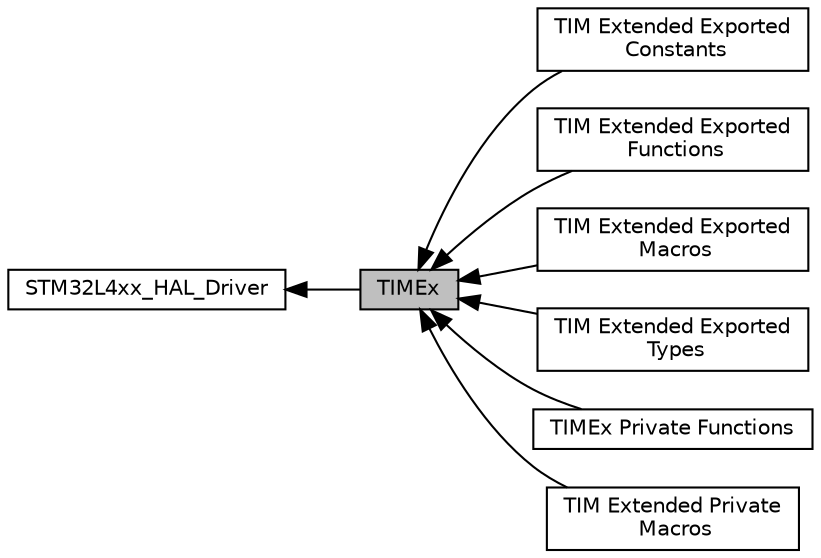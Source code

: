 digraph "TIMEx"
{
  edge [fontname="Helvetica",fontsize="10",labelfontname="Helvetica",labelfontsize="10"];
  node [fontname="Helvetica",fontsize="10",shape=box];
  rankdir=LR;
  Node2 [label="STM32L4xx_HAL_Driver",height=0.2,width=0.4,color="black", fillcolor="white", style="filled",URL="$group___s_t_m32_l4xx___h_a_l___driver.html",tooltip=" "];
  Node1 [label="TIMEx",height=0.2,width=0.4,color="black", fillcolor="grey75", style="filled", fontcolor="black",tooltip="TIM Extended HAL module driver."];
  Node4 [label="TIM Extended Exported\l Constants",height=0.2,width=0.4,color="black", fillcolor="white", style="filled",URL="$group___t_i_m_ex___exported___constants.html",tooltip=" "];
  Node7 [label="TIM Extended Exported\l Functions",height=0.2,width=0.4,color="black", fillcolor="white", style="filled",URL="$group___t_i_m_ex___exported___functions.html",tooltip=" "];
  Node5 [label="TIM Extended Exported\l Macros",height=0.2,width=0.4,color="black", fillcolor="white", style="filled",URL="$group___t_i_m_ex___exported___macros.html",tooltip=" "];
  Node3 [label="TIM Extended Exported\l Types",height=0.2,width=0.4,color="black", fillcolor="white", style="filled",URL="$group___t_i_m_ex___exported___types.html",tooltip=" "];
  Node8 [label="TIMEx Private Functions",height=0.2,width=0.4,color="black", fillcolor="white", style="filled",URL="$group___t_i_m_ex___private___functions.html",tooltip=" "];
  Node6 [label="TIM Extended Private\l Macros",height=0.2,width=0.4,color="black", fillcolor="white", style="filled",URL="$group___t_i_m_ex___private___macros.html",tooltip=" "];
  Node2->Node1 [shape=plaintext, dir="back", style="solid"];
  Node1->Node3 [shape=plaintext, dir="back", style="solid"];
  Node1->Node4 [shape=plaintext, dir="back", style="solid"];
  Node1->Node5 [shape=plaintext, dir="back", style="solid"];
  Node1->Node6 [shape=plaintext, dir="back", style="solid"];
  Node1->Node7 [shape=plaintext, dir="back", style="solid"];
  Node1->Node8 [shape=plaintext, dir="back", style="solid"];
}
